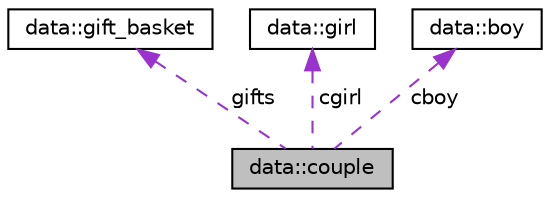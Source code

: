 digraph "data::couple"
{
  edge [fontname="Helvetica",fontsize="10",labelfontname="Helvetica",labelfontsize="10"];
  node [fontname="Helvetica",fontsize="10",shape=record];
  Node1 [label="data::couple",height=0.2,width=0.4,color="black", fillcolor="grey75", style="filled", fontcolor="black"];
  Node2 -> Node1 [dir="back",color="darkorchid3",fontsize="10",style="dashed",label=" gifts" ,fontname="Helvetica"];
  Node2 [label="data::gift_basket",height=0.2,width=0.4,color="black", fillcolor="white", style="filled",URL="$classdata_1_1gift__basket.html",tooltip="Gift backet class. "];
  Node3 -> Node1 [dir="back",color="darkorchid3",fontsize="10",style="dashed",label=" cgirl" ,fontname="Helvetica"];
  Node3 [label="data::girl",height=0.2,width=0.4,color="black", fillcolor="white", style="filled",URL="$classdata_1_1girl.html",tooltip="Girl class. "];
  Node4 -> Node1 [dir="back",color="darkorchid3",fontsize="10",style="dashed",label=" cboy" ,fontname="Helvetica"];
  Node4 [label="data::boy",height=0.2,width=0.4,color="black", fillcolor="white", style="filled",URL="$classdata_1_1boy.html",tooltip="Boy class. "];
}
